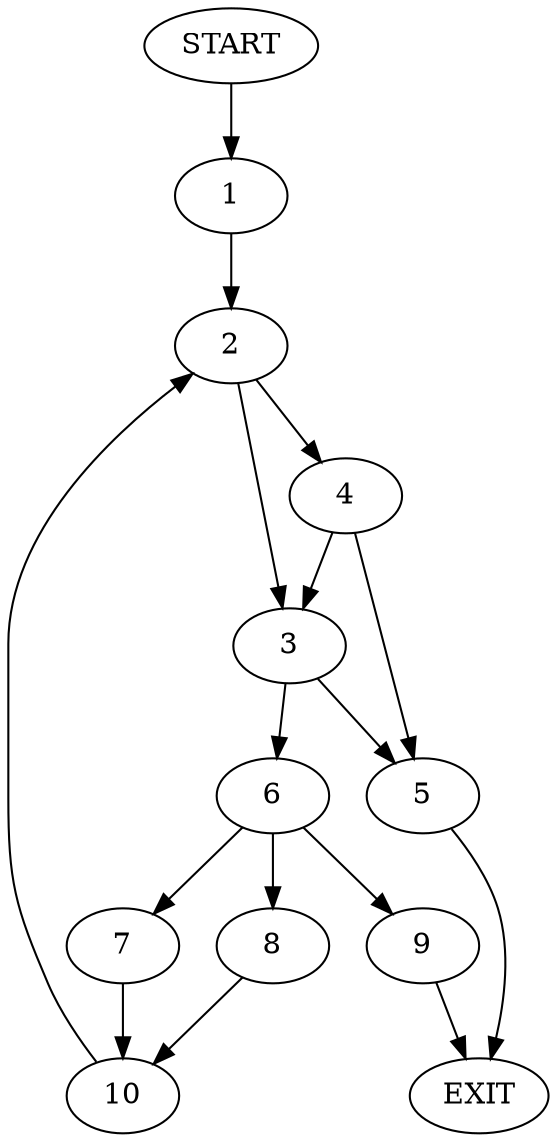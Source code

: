 digraph {
0 [label="START"];
1;
2;
3;
4;
5;
6;
7;
8;
9;
10;
11 [label="EXIT"];
0 -> 1;
1 -> 2;
2 -> 3;
2 -> 4;
4 -> 3;
4 -> 5;
3 -> 6;
3 -> 5;
5 -> 11;
6 -> 7;
6 -> 8;
6 -> 9;
7 -> 10;
8 -> 10;
9 -> 11;
10 -> 2;
}